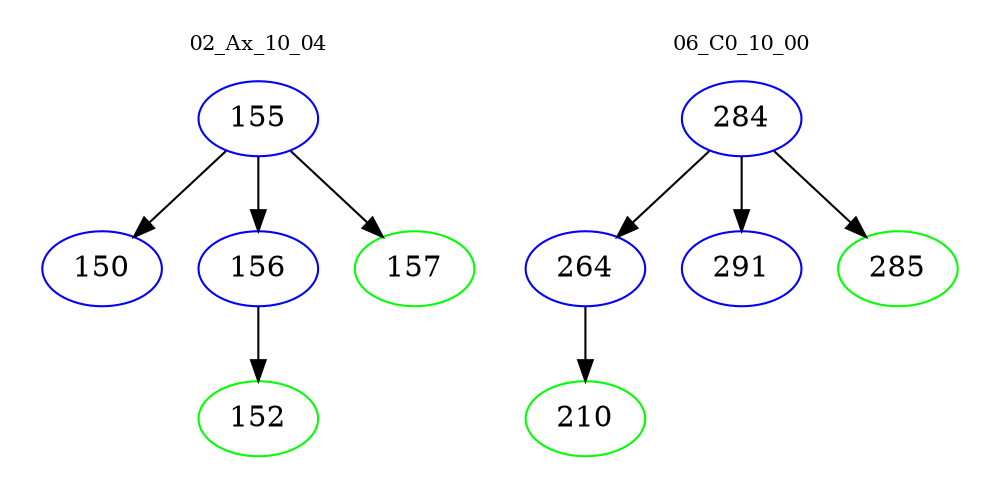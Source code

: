 digraph{
subgraph cluster_0 {
color = white
label = "02_Ax_10_04";
fontsize=10;
T0_155 [label="155", color="blue"]
T0_155 -> T0_150 [color="black"]
T0_150 [label="150", color="blue"]
T0_155 -> T0_156 [color="black"]
T0_156 [label="156", color="blue"]
T0_156 -> T0_152 [color="black"]
T0_152 [label="152", color="green"]
T0_155 -> T0_157 [color="black"]
T0_157 [label="157", color="green"]
}
subgraph cluster_1 {
color = white
label = "06_C0_10_00";
fontsize=10;
T1_284 [label="284", color="blue"]
T1_284 -> T1_264 [color="black"]
T1_264 [label="264", color="blue"]
T1_264 -> T1_210 [color="black"]
T1_210 [label="210", color="green"]
T1_284 -> T1_291 [color="black"]
T1_291 [label="291", color="blue"]
T1_284 -> T1_285 [color="black"]
T1_285 [label="285", color="green"]
}
}

